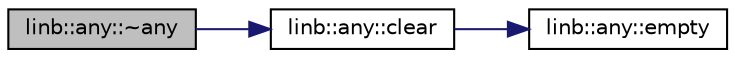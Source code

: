 digraph "linb::any::~any"
{
 // LATEX_PDF_SIZE
  edge [fontname="Helvetica",fontsize="10",labelfontname="Helvetica",labelfontsize="10"];
  node [fontname="Helvetica",fontsize="10",shape=record];
  rankdir="LR";
  Node1 [label="linb::any::~any",height=0.2,width=0.4,color="black", fillcolor="grey75", style="filled", fontcolor="black",tooltip="Same effect as this->clear()."];
  Node1 -> Node2 [color="midnightblue",fontsize="10",style="solid"];
  Node2 [label="linb::any::clear",height=0.2,width=0.4,color="black", fillcolor="white", style="filled",URL="$classlinb_1_1any.html#a3fdc740fdcf5fd3f0a6d6628702c54b3",tooltip="If not empty, destroys the contained object."];
  Node2 -> Node3 [color="midnightblue",fontsize="10",style="solid"];
  Node3 [label="linb::any::empty",height=0.2,width=0.4,color="black", fillcolor="white", style="filled",URL="$classlinb_1_1any.html#a8959e7cf6d97c91f126cf5d17814017a",tooltip="Returns true if *this has no contained object, otherwise false."];
}
